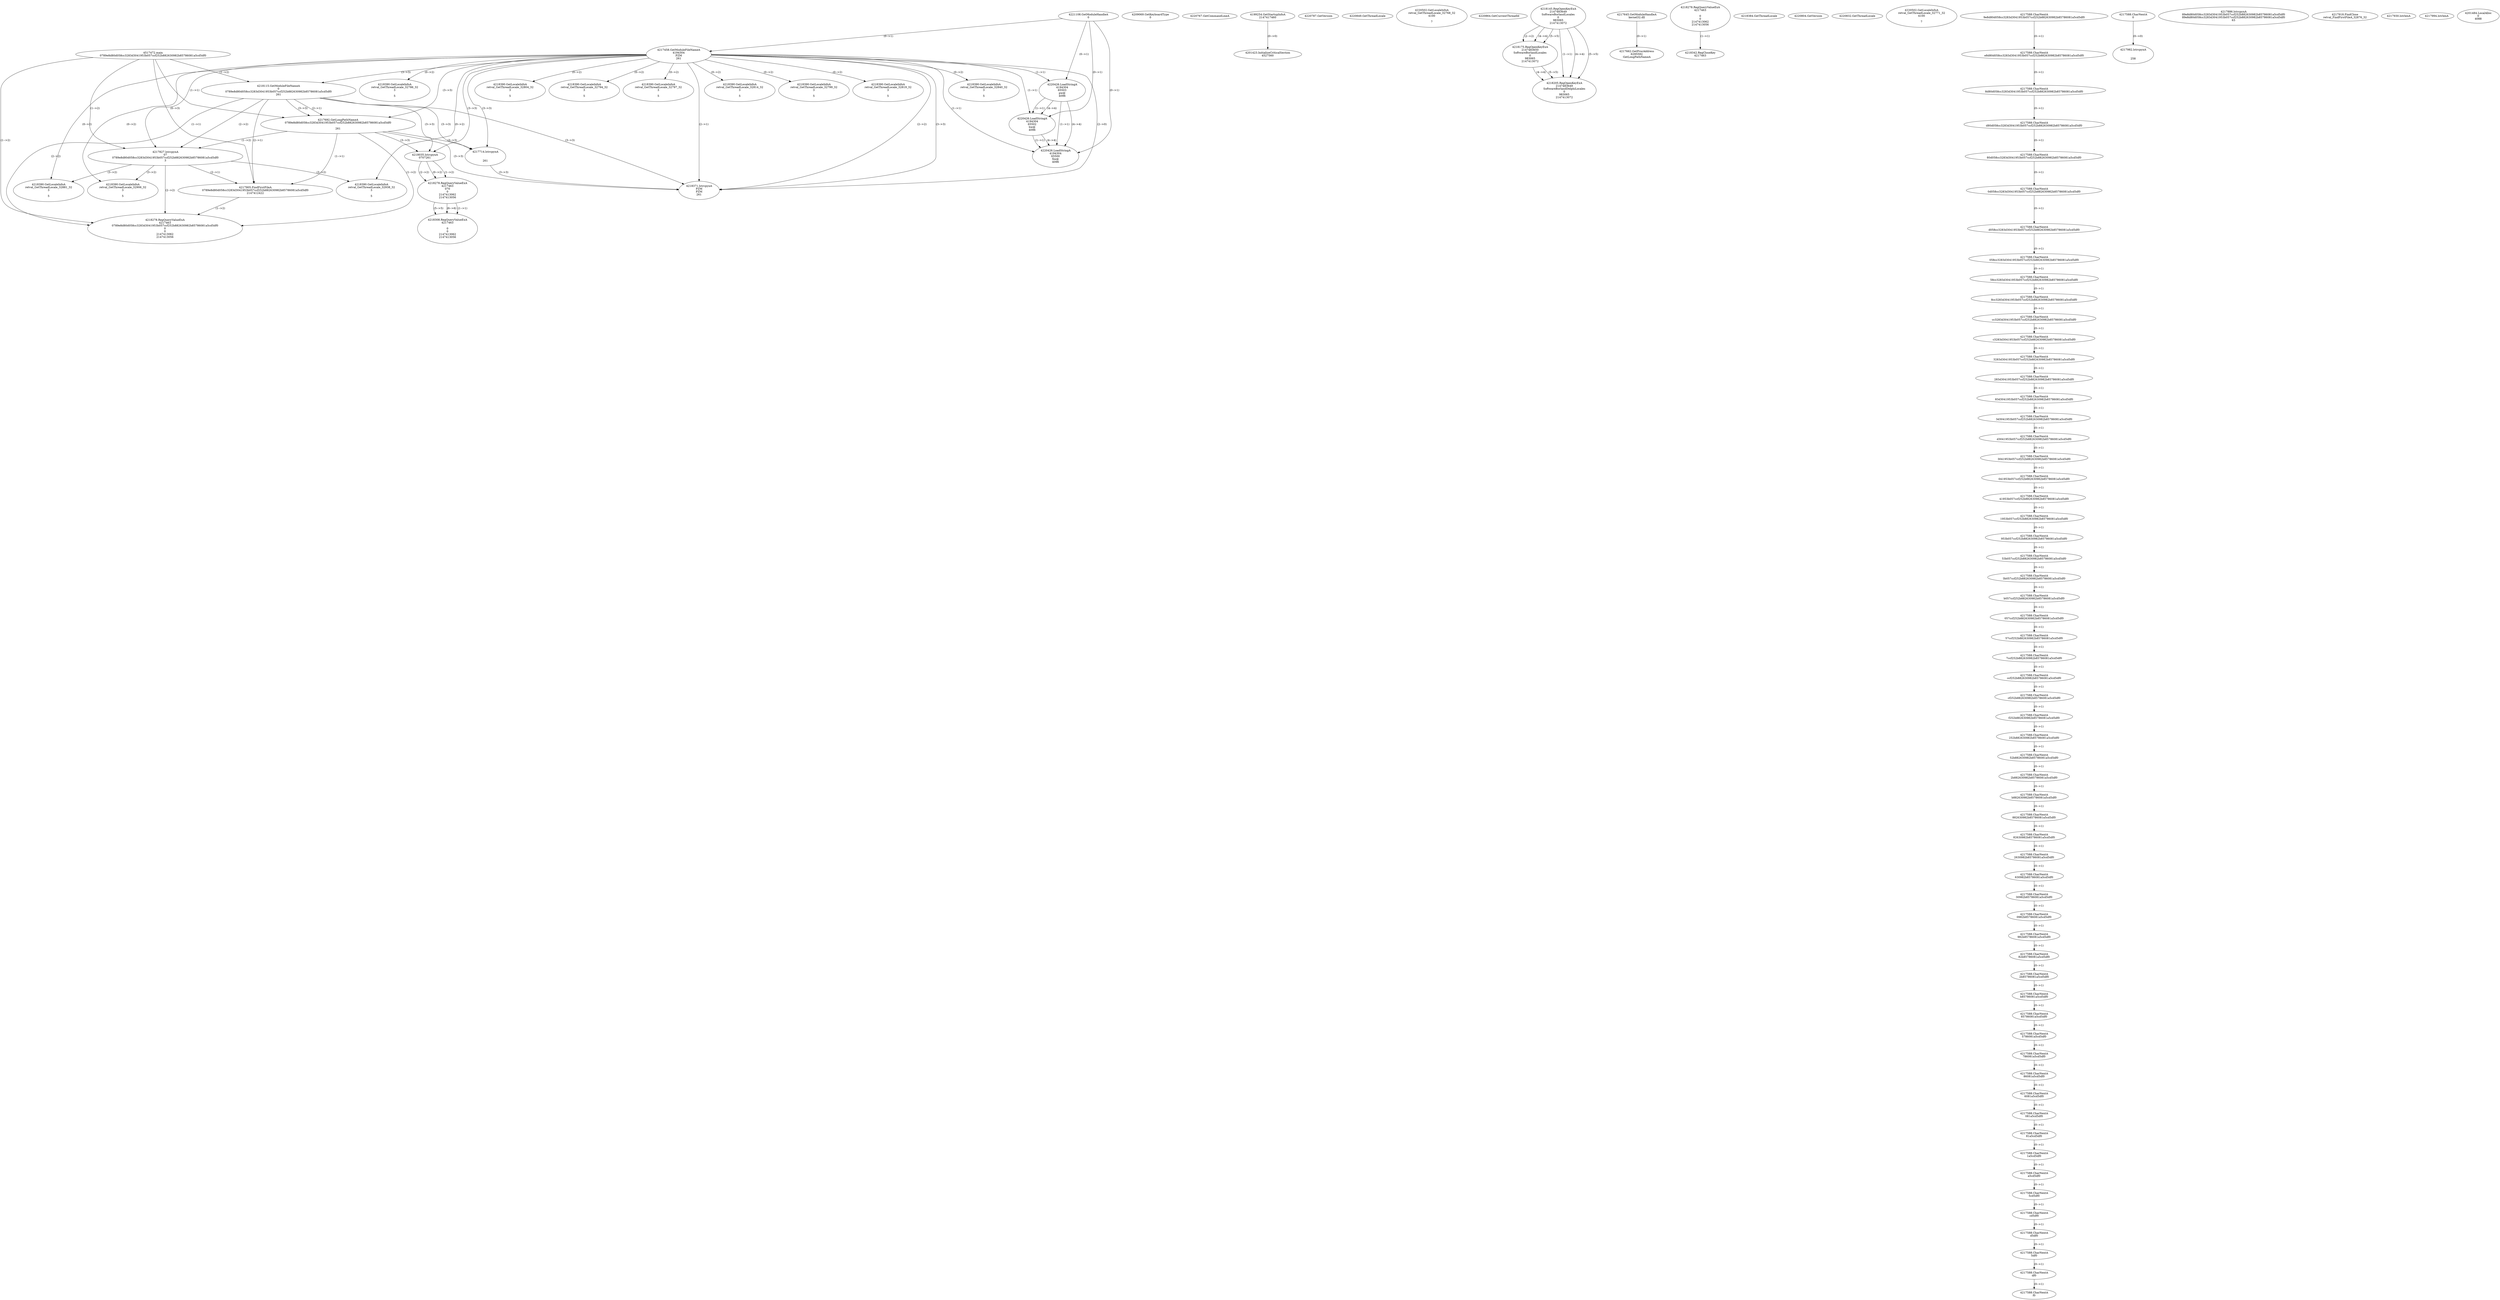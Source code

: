 // Global SCDG with merge call
digraph {
	0 [label="4517472.main
0789e8d80d058cc3283d3041953b057ccf252b882630982b85786081a5cd5df0"]
	1 [label="4221108.GetModuleHandleA
0"]
	2 [label="4209069.GetKeyboardType
0"]
	3 [label="4220767.GetCommandLineA
"]
	4 [label="4199254.GetStartupInfoA
2147417460"]
	5 [label="4220787.GetVersion
"]
	6 [label="4220849.GetThreadLocale
"]
	7 [label="4220502.GetLocaleInfoA
retval_GetThreadLocale_32768_32
4100

7"]
	8 [label="4220864.GetCurrentThreadId
"]
	9 [label="4217458.GetModuleFileNameA
4194304
PZM
261"]
	1 -> 9 [label="(0-->1)"]
	10 [label="4218115.GetModuleFileNameA
0
0789e8d80d058cc3283d3041953b057ccf252b882630982b85786081a5cd5df0
261"]
	0 -> 10 [label="(1-->2)"]
	9 -> 10 [label="(3-->3)"]
	11 [label="4218145.RegOpenKeyExA
2147483649
Software\Borland\Locales
0
983065
2147413072"]
	12 [label="4217645.GetModuleHandleA
kernel32.dll"]
	13 [label="4217662.GetProcAddress
6295592
GetLongPathNameA"]
	12 -> 13 [label="(0-->1)"]
	14 [label="4217692.GetLongPathNameA
0789e8d80d058cc3283d3041953b057ccf252b882630982b85786081a5cd5df0

261"]
	0 -> 14 [label="(1-->1)"]
	10 -> 14 [label="(2-->1)"]
	9 -> 14 [label="(3-->3)"]
	10 -> 14 [label="(3-->3)"]
	15 [label="4217714.lstrcpynA


261"]
	9 -> 15 [label="(3-->3)"]
	10 -> 15 [label="(3-->3)"]
	14 -> 15 [label="(3-->3)"]
	16 [label="4218278.RegQueryValueExA
4217463

0
0
2147413062
2147413056"]
	17 [label="4218342.RegCloseKey
4217463"]
	16 -> 17 [label="(1-->1)"]
	18 [label="4218371.lstrcpynA
PZM
PZM
261"]
	9 -> 18 [label="(2-->1)"]
	9 -> 18 [label="(2-->2)"]
	9 -> 18 [label="(3-->3)"]
	10 -> 18 [label="(3-->3)"]
	14 -> 18 [label="(3-->3)"]
	15 -> 18 [label="(3-->3)"]
	9 -> 18 [label="(2-->0)"]
	19 [label="4218384.GetThreadLocale
"]
	20 [label="4218390.GetLocaleInfoA
retval_GetThreadLocale_32840_32
3

5"]
	9 -> 20 [label="(0-->2)"]
	21 [label="4220426.LoadStringA
4194304
65503
pw@
4096"]
	1 -> 21 [label="(0-->1)"]
	9 -> 21 [label="(1-->1)"]
	22 [label="4220804.GetVersion
"]
	23 [label="4218390.GetLocaleInfoA
retval_GetThreadLocale_32786_32
3

5"]
	9 -> 23 [label="(0-->2)"]
	24 [label="4220426.LoadStringA
4194304
65502
hw@
4096"]
	1 -> 24 [label="(0-->1)"]
	9 -> 24 [label="(1-->1)"]
	21 -> 24 [label="(1-->1)"]
	21 -> 24 [label="(4-->4)"]
	25 [label="4220426.LoadStringA
4194304
65500
Xw@
4096"]
	1 -> 25 [label="(0-->1)"]
	9 -> 25 [label="(1-->1)"]
	21 -> 25 [label="(1-->1)"]
	24 -> 25 [label="(1-->1)"]
	21 -> 25 [label="(4-->4)"]
	24 -> 25 [label="(4-->4)"]
	26 [label="4220832.GetThreadLocale
"]
	27 [label="4220502.GetLocaleInfoA
retval_GetThreadLocale_32771_32
4100

7"]
	28 [label="4218175.RegOpenKeyExA
2147483650
Software\Borland\Locales
0
983065
2147413072"]
	11 -> 28 [label="(2-->2)"]
	11 -> 28 [label="(4-->4)"]
	11 -> 28 [label="(5-->5)"]
	29 [label="4217827.lstrcpynA
07
0789e8d80d058cc3283d3041953b057ccf252b882630982b85786081a5cd5df0
3"]
	0 -> 29 [label="(1-->2)"]
	10 -> 29 [label="(2-->2)"]
	14 -> 29 [label="(1-->2)"]
	9 -> 29 [label="(0-->3)"]
	30 [label="4217588.CharNextA
9e8d80d058cc3283d3041953b057ccf252b882630982b85786081a5cd5df0"]
	31 [label="4217588.CharNextA
e8d80d058cc3283d3041953b057ccf252b882630982b85786081a5cd5df0"]
	30 -> 31 [label="(0-->1)"]
	32 [label="4217588.CharNextA
8d80d058cc3283d3041953b057ccf252b882630982b85786081a5cd5df0"]
	31 -> 32 [label="(0-->1)"]
	33 [label="4217588.CharNextA
d80d058cc3283d3041953b057ccf252b882630982b85786081a5cd5df0"]
	32 -> 33 [label="(0-->1)"]
	34 [label="4217588.CharNextA
80d058cc3283d3041953b057ccf252b882630982b85786081a5cd5df0"]
	33 -> 34 [label="(0-->1)"]
	35 [label="4217588.CharNextA
0d058cc3283d3041953b057ccf252b882630982b85786081a5cd5df0"]
	34 -> 35 [label="(0-->1)"]
	36 [label="4217588.CharNextA
d058cc3283d3041953b057ccf252b882630982b85786081a5cd5df0"]
	35 -> 36 [label="(0-->1)"]
	37 [label="4217588.CharNextA
058cc3283d3041953b057ccf252b882630982b85786081a5cd5df0"]
	36 -> 37 [label="(0-->1)"]
	38 [label="4217588.CharNextA
58cc3283d3041953b057ccf252b882630982b85786081a5cd5df0"]
	37 -> 38 [label="(0-->1)"]
	39 [label="4217588.CharNextA
8cc3283d3041953b057ccf252b882630982b85786081a5cd5df0"]
	38 -> 39 [label="(0-->1)"]
	40 [label="4217588.CharNextA
cc3283d3041953b057ccf252b882630982b85786081a5cd5df0"]
	39 -> 40 [label="(0-->1)"]
	41 [label="4217588.CharNextA
c3283d3041953b057ccf252b882630982b85786081a5cd5df0"]
	40 -> 41 [label="(0-->1)"]
	42 [label="4217588.CharNextA
3283d3041953b057ccf252b882630982b85786081a5cd5df0"]
	41 -> 42 [label="(0-->1)"]
	43 [label="4217588.CharNextA
283d3041953b057ccf252b882630982b85786081a5cd5df0"]
	42 -> 43 [label="(0-->1)"]
	44 [label="4217588.CharNextA
83d3041953b057ccf252b882630982b85786081a5cd5df0"]
	43 -> 44 [label="(0-->1)"]
	45 [label="4217588.CharNextA
3d3041953b057ccf252b882630982b85786081a5cd5df0"]
	44 -> 45 [label="(0-->1)"]
	46 [label="4217588.CharNextA
d3041953b057ccf252b882630982b85786081a5cd5df0"]
	45 -> 46 [label="(0-->1)"]
	47 [label="4217588.CharNextA
3041953b057ccf252b882630982b85786081a5cd5df0"]
	46 -> 47 [label="(0-->1)"]
	48 [label="4217588.CharNextA
041953b057ccf252b882630982b85786081a5cd5df0"]
	47 -> 48 [label="(0-->1)"]
	49 [label="4217588.CharNextA
41953b057ccf252b882630982b85786081a5cd5df0"]
	48 -> 49 [label="(0-->1)"]
	50 [label="4217588.CharNextA
1953b057ccf252b882630982b85786081a5cd5df0"]
	49 -> 50 [label="(0-->1)"]
	51 [label="4217588.CharNextA
953b057ccf252b882630982b85786081a5cd5df0"]
	50 -> 51 [label="(0-->1)"]
	52 [label="4217588.CharNextA
53b057ccf252b882630982b85786081a5cd5df0"]
	51 -> 52 [label="(0-->1)"]
	53 [label="4217588.CharNextA
3b057ccf252b882630982b85786081a5cd5df0"]
	52 -> 53 [label="(0-->1)"]
	54 [label="4217588.CharNextA
b057ccf252b882630982b85786081a5cd5df0"]
	53 -> 54 [label="(0-->1)"]
	55 [label="4217588.CharNextA
057ccf252b882630982b85786081a5cd5df0"]
	54 -> 55 [label="(0-->1)"]
	56 [label="4217588.CharNextA
57ccf252b882630982b85786081a5cd5df0"]
	55 -> 56 [label="(0-->1)"]
	57 [label="4217588.CharNextA
7ccf252b882630982b85786081a5cd5df0"]
	56 -> 57 [label="(0-->1)"]
	58 [label="4217588.CharNextA
ccf252b882630982b85786081a5cd5df0"]
	57 -> 58 [label="(0-->1)"]
	59 [label="4217588.CharNextA
cf252b882630982b85786081a5cd5df0"]
	58 -> 59 [label="(0-->1)"]
	60 [label="4217588.CharNextA
f252b882630982b85786081a5cd5df0"]
	59 -> 60 [label="(0-->1)"]
	61 [label="4217588.CharNextA
252b882630982b85786081a5cd5df0"]
	60 -> 61 [label="(0-->1)"]
	62 [label="4217588.CharNextA
52b882630982b85786081a5cd5df0"]
	61 -> 62 [label="(0-->1)"]
	63 [label="4217588.CharNextA
2b882630982b85786081a5cd5df0"]
	62 -> 63 [label="(0-->1)"]
	64 [label="4217588.CharNextA
b882630982b85786081a5cd5df0"]
	63 -> 64 [label="(0-->1)"]
	65 [label="4217588.CharNextA
882630982b85786081a5cd5df0"]
	64 -> 65 [label="(0-->1)"]
	66 [label="4217588.CharNextA
82630982b85786081a5cd5df0"]
	65 -> 66 [label="(0-->1)"]
	67 [label="4217588.CharNextA
2630982b85786081a5cd5df0"]
	66 -> 67 [label="(0-->1)"]
	68 [label="4217588.CharNextA
630982b85786081a5cd5df0"]
	67 -> 68 [label="(0-->1)"]
	69 [label="4217588.CharNextA
30982b85786081a5cd5df0"]
	68 -> 69 [label="(0-->1)"]
	70 [label="4217588.CharNextA
0982b85786081a5cd5df0"]
	69 -> 70 [label="(0-->1)"]
	71 [label="4217588.CharNextA
982b85786081a5cd5df0"]
	70 -> 71 [label="(0-->1)"]
	72 [label="4217588.CharNextA
82b85786081a5cd5df0"]
	71 -> 72 [label="(0-->1)"]
	73 [label="4217588.CharNextA
2b85786081a5cd5df0"]
	72 -> 73 [label="(0-->1)"]
	74 [label="4217588.CharNextA
b85786081a5cd5df0"]
	73 -> 74 [label="(0-->1)"]
	75 [label="4217588.CharNextA
85786081a5cd5df0"]
	74 -> 75 [label="(0-->1)"]
	76 [label="4217588.CharNextA
5786081a5cd5df0"]
	75 -> 76 [label="(0-->1)"]
	77 [label="4217588.CharNextA
786081a5cd5df0"]
	76 -> 77 [label="(0-->1)"]
	78 [label="4217588.CharNextA
86081a5cd5df0"]
	77 -> 78 [label="(0-->1)"]
	79 [label="4217588.CharNextA
6081a5cd5df0"]
	78 -> 79 [label="(0-->1)"]
	80 [label="4217588.CharNextA
081a5cd5df0"]
	79 -> 80 [label="(0-->1)"]
	81 [label="4217588.CharNextA
81a5cd5df0"]
	80 -> 81 [label="(0-->1)"]
	82 [label="4217588.CharNextA
1a5cd5df0"]
	81 -> 82 [label="(0-->1)"]
	83 [label="4217588.CharNextA
a5cd5df0"]
	82 -> 83 [label="(0-->1)"]
	84 [label="4217588.CharNextA
5cd5df0"]
	83 -> 84 [label="(0-->1)"]
	85 [label="4217588.CharNextA
cd5df0"]
	84 -> 85 [label="(0-->1)"]
	86 [label="4217588.CharNextA
d5df0"]
	85 -> 86 [label="(0-->1)"]
	87 [label="4217588.CharNextA
5df0"]
	86 -> 87 [label="(0-->1)"]
	88 [label="4217588.CharNextA
df0"]
	87 -> 88 [label="(0-->1)"]
	89 [label="4217588.CharNextA
f0"]
	88 -> 89 [label="(0-->1)"]
	90 [label="4217588.CharNextA
0"]
	91 [label="4217886.lstrcpynA
89e8d80d058cc3283d3041953b057ccf252b882630982b85786081a5cd5df0
89e8d80d058cc3283d3041953b057ccf252b882630982b85786081a5cd5df0
63"]
	92 [label="4217905.FindFirstFileA
0789e8d80d058cc3283d3041953b057ccf252b882630982b85786081a5cd5df0
2147412422"]
	0 -> 92 [label="(1-->1)"]
	10 -> 92 [label="(2-->1)"]
	14 -> 92 [label="(1-->1)"]
	29 -> 92 [label="(2-->1)"]
	93 [label="4217918.FindClose
retval_FindFirstFileA_32876_32"]
	94 [label="4217930.lstrlenA
"]
	95 [label="4217982.lstrcpynA


258"]
	90 -> 95 [label="(0-->0)"]
	96 [label="4217994.lstrlenA
"]
	97 [label="4218035.lstrcpynA
07\
07\
261"]
	9 -> 97 [label="(3-->3)"]
	10 -> 97 [label="(3-->3)"]
	14 -> 97 [label="(3-->3)"]
	98 [label="4218278.RegQueryValueExA
4217463
07\
0
0
2147413062
2147413056"]
	97 -> 98 [label="(1-->2)"]
	97 -> 98 [label="(2-->2)"]
	97 -> 98 [label="(0-->2)"]
	99 [label="4218390.GetLocaleInfoA
retval_GetThreadLocale_32881_32
3

5"]
	9 -> 99 [label="(0-->2)"]
	29 -> 99 [label="(3-->2)"]
	100 [label="4201423.InitializeCriticalSection
4527560"]
	4 -> 100 [label="(0-->0)"]
	101 [label="4201484.LocalAlloc
0
4088"]
	102 [label="4218308.RegQueryValueExA
4217463

0
0
2147413062
2147413056"]
	98 -> 102 [label="(1-->1)"]
	98 -> 102 [label="(5-->5)"]
	98 -> 102 [label="(6-->6)"]
	103 [label="4218390.GetLocaleInfoA
retval_GetThreadLocale_32906_32
3

5"]
	9 -> 103 [label="(0-->2)"]
	29 -> 103 [label="(3-->2)"]
	104 [label="4218278.RegQueryValueExA
4217463
0789e8d80d058cc3283d3041953b057ccf252b882630982b85786081a5cd5df0
0
0
2147413062
2147413056"]
	0 -> 104 [label="(1-->2)"]
	10 -> 104 [label="(2-->2)"]
	14 -> 104 [label="(1-->2)"]
	29 -> 104 [label="(2-->2)"]
	92 -> 104 [label="(1-->2)"]
	105 [label="4218390.GetLocaleInfoA
retval_GetThreadLocale_32938_32
3

5"]
	9 -> 105 [label="(0-->2)"]
	29 -> 105 [label="(3-->2)"]
	106 [label="4218390.GetLocaleInfoA
retval_GetThreadLocale_32804_32
3

5"]
	9 -> 106 [label="(0-->2)"]
	107 [label="4218390.GetLocaleInfoA
retval_GetThreadLocale_32794_32
3

5"]
	9 -> 107 [label="(0-->2)"]
	108 [label="4218205.RegOpenKeyExA
2147483649
Software\Borland\Delphi\Locales
0
983065
2147413072"]
	11 -> 108 [label="(1-->1)"]
	11 -> 108 [label="(4-->4)"]
	28 -> 108 [label="(4-->4)"]
	11 -> 108 [label="(5-->5)"]
	28 -> 108 [label="(5-->5)"]
	109 [label="4218390.GetLocaleInfoA
retval_GetThreadLocale_32797_32
3

5"]
	9 -> 109 [label="(0-->2)"]
	110 [label="4218390.GetLocaleInfoA
retval_GetThreadLocale_32814_32
3

5"]
	9 -> 110 [label="(0-->2)"]
	111 [label="4218390.GetLocaleInfoA
retval_GetThreadLocale_32799_32
3

5"]
	9 -> 111 [label="(0-->2)"]
	112 [label="4218390.GetLocaleInfoA
retval_GetThreadLocale_32819_32
3

5"]
	9 -> 112 [label="(0-->2)"]
}
